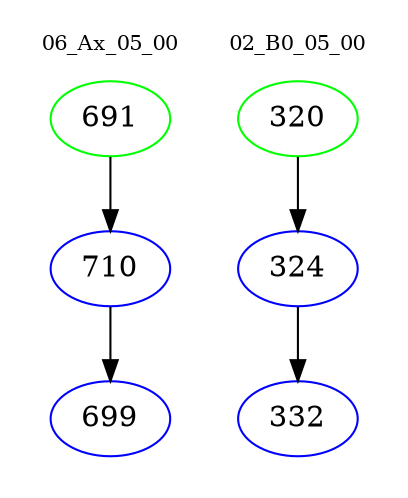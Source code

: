digraph{
subgraph cluster_0 {
color = white
label = "06_Ax_05_00";
fontsize=10;
T0_691 [label="691", color="green"]
T0_691 -> T0_710 [color="black"]
T0_710 [label="710", color="blue"]
T0_710 -> T0_699 [color="black"]
T0_699 [label="699", color="blue"]
}
subgraph cluster_1 {
color = white
label = "02_B0_05_00";
fontsize=10;
T1_320 [label="320", color="green"]
T1_320 -> T1_324 [color="black"]
T1_324 [label="324", color="blue"]
T1_324 -> T1_332 [color="black"]
T1_332 [label="332", color="blue"]
}
}
